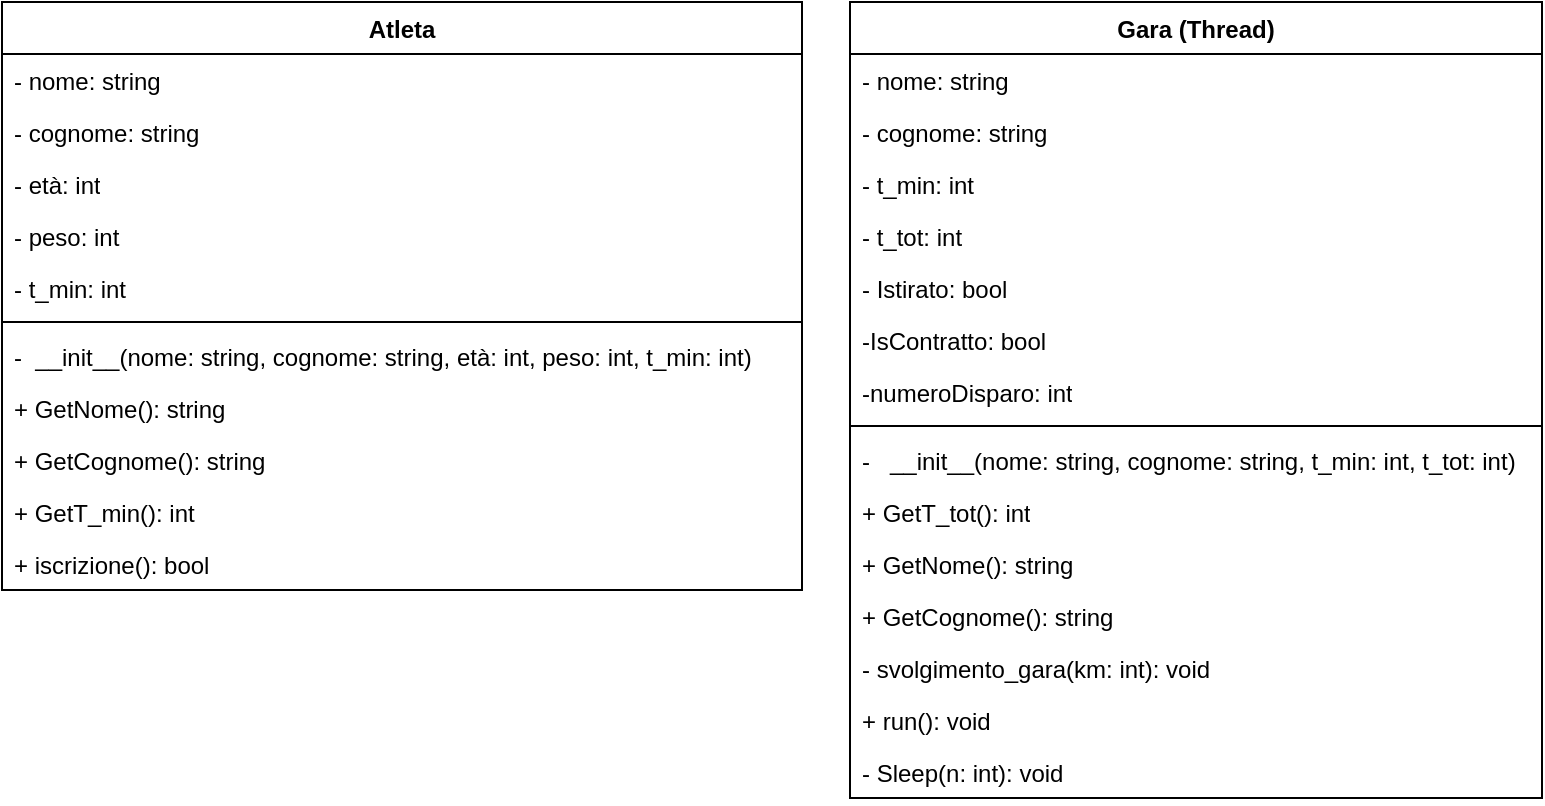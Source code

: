 <mxfile version="22.1.5" type="device">
  <diagram name="Pagina-1" id="2GEOO4kI5Y_BIrsf5pEo">
    <mxGraphModel dx="1272" dy="530" grid="1" gridSize="10" guides="1" tooltips="1" connect="1" arrows="1" fold="1" page="1" pageScale="1" pageWidth="827" pageHeight="1169" math="0" shadow="0">
      <root>
        <mxCell id="0" />
        <mxCell id="1" parent="0" />
        <mxCell id="4CucYcLi7qgc71mj-M3i-10" value="Atleta" style="swimlane;fontStyle=1;align=center;verticalAlign=top;childLayout=stackLayout;horizontal=1;startSize=26;horizontalStack=0;resizeParent=1;resizeParentMax=0;resizeLast=0;collapsible=1;marginBottom=0;whiteSpace=wrap;html=1;" parent="1" vertex="1">
          <mxGeometry x="40" y="140" width="400" height="294" as="geometry" />
        </mxCell>
        <mxCell id="4CucYcLi7qgc71mj-M3i-17" value="- nome: string" style="text;strokeColor=none;fillColor=none;align=left;verticalAlign=top;spacingLeft=4;spacingRight=4;overflow=hidden;rotatable=0;points=[[0,0.5],[1,0.5]];portConstraint=eastwest;whiteSpace=wrap;html=1;" parent="4CucYcLi7qgc71mj-M3i-10" vertex="1">
          <mxGeometry y="26" width="400" height="26" as="geometry" />
        </mxCell>
        <mxCell id="4CucYcLi7qgc71mj-M3i-18" value="- cognome: string" style="text;strokeColor=none;fillColor=none;align=left;verticalAlign=top;spacingLeft=4;spacingRight=4;overflow=hidden;rotatable=0;points=[[0,0.5],[1,0.5]];portConstraint=eastwest;whiteSpace=wrap;html=1;" parent="4CucYcLi7qgc71mj-M3i-10" vertex="1">
          <mxGeometry y="52" width="400" height="26" as="geometry" />
        </mxCell>
        <mxCell id="4CucYcLi7qgc71mj-M3i-19" value="- età: int" style="text;strokeColor=none;fillColor=none;align=left;verticalAlign=top;spacingLeft=4;spacingRight=4;overflow=hidden;rotatable=0;points=[[0,0.5],[1,0.5]];portConstraint=eastwest;whiteSpace=wrap;html=1;" parent="4CucYcLi7qgc71mj-M3i-10" vertex="1">
          <mxGeometry y="78" width="400" height="26" as="geometry" />
        </mxCell>
        <mxCell id="4CucYcLi7qgc71mj-M3i-20" value="- peso: int" style="text;strokeColor=none;fillColor=none;align=left;verticalAlign=top;spacingLeft=4;spacingRight=4;overflow=hidden;rotatable=0;points=[[0,0.5],[1,0.5]];portConstraint=eastwest;whiteSpace=wrap;html=1;" parent="4CucYcLi7qgc71mj-M3i-10" vertex="1">
          <mxGeometry y="104" width="400" height="26" as="geometry" />
        </mxCell>
        <mxCell id="4CucYcLi7qgc71mj-M3i-11" value="- t_min: int" style="text;strokeColor=none;fillColor=none;align=left;verticalAlign=top;spacingLeft=4;spacingRight=4;overflow=hidden;rotatable=0;points=[[0,0.5],[1,0.5]];portConstraint=eastwest;whiteSpace=wrap;html=1;" parent="4CucYcLi7qgc71mj-M3i-10" vertex="1">
          <mxGeometry y="130" width="400" height="26" as="geometry" />
        </mxCell>
        <mxCell id="4CucYcLi7qgc71mj-M3i-12" value="" style="line;strokeWidth=1;fillColor=none;align=left;verticalAlign=middle;spacingTop=-1;spacingLeft=3;spacingRight=3;rotatable=0;labelPosition=right;points=[];portConstraint=eastwest;strokeColor=inherit;" parent="4CucYcLi7qgc71mj-M3i-10" vertex="1">
          <mxGeometry y="156" width="400" height="8" as="geometry" />
        </mxCell>
        <mxCell id="nOn0qd3jOutAWCC7OBNA-1" value="-&amp;nbsp; __init__(nome: string, cognome: string, età: int, peso: int, t_min: int)&amp;nbsp;" style="text;strokeColor=none;fillColor=none;align=left;verticalAlign=top;spacingLeft=4;spacingRight=4;overflow=hidden;rotatable=0;points=[[0,0.5],[1,0.5]];portConstraint=eastwest;whiteSpace=wrap;html=1;" parent="4CucYcLi7qgc71mj-M3i-10" vertex="1">
          <mxGeometry y="164" width="400" height="26" as="geometry" />
        </mxCell>
        <mxCell id="4CucYcLi7qgc71mj-M3i-16" value="+ GetNome(): string" style="text;strokeColor=none;fillColor=none;align=left;verticalAlign=top;spacingLeft=4;spacingRight=4;overflow=hidden;rotatable=0;points=[[0,0.5],[1,0.5]];portConstraint=eastwest;whiteSpace=wrap;html=1;" parent="4CucYcLi7qgc71mj-M3i-10" vertex="1">
          <mxGeometry y="190" width="400" height="26" as="geometry" />
        </mxCell>
        <mxCell id="4CucYcLi7qgc71mj-M3i-21" value="+ GetCognome(): string" style="text;strokeColor=none;fillColor=none;align=left;verticalAlign=top;spacingLeft=4;spacingRight=4;overflow=hidden;rotatable=0;points=[[0,0.5],[1,0.5]];portConstraint=eastwest;whiteSpace=wrap;html=1;" parent="4CucYcLi7qgc71mj-M3i-10" vertex="1">
          <mxGeometry y="216" width="400" height="26" as="geometry" />
        </mxCell>
        <mxCell id="4CucYcLi7qgc71mj-M3i-22" value="+ GetT_min(): int&amp;nbsp;" style="text;strokeColor=none;fillColor=none;align=left;verticalAlign=top;spacingLeft=4;spacingRight=4;overflow=hidden;rotatable=0;points=[[0,0.5],[1,0.5]];portConstraint=eastwest;whiteSpace=wrap;html=1;" parent="4CucYcLi7qgc71mj-M3i-10" vertex="1">
          <mxGeometry y="242" width="400" height="26" as="geometry" />
        </mxCell>
        <mxCell id="4CucYcLi7qgc71mj-M3i-13" value="+ iscrizione(): bool" style="text;strokeColor=none;fillColor=none;align=left;verticalAlign=top;spacingLeft=4;spacingRight=4;overflow=hidden;rotatable=0;points=[[0,0.5],[1,0.5]];portConstraint=eastwest;whiteSpace=wrap;html=1;" parent="4CucYcLi7qgc71mj-M3i-10" vertex="1">
          <mxGeometry y="268" width="400" height="26" as="geometry" />
        </mxCell>
        <mxCell id="4CucYcLi7qgc71mj-M3i-23" value="Gara (Thread)" style="swimlane;fontStyle=1;align=center;verticalAlign=top;childLayout=stackLayout;horizontal=1;startSize=26;horizontalStack=0;resizeParent=1;resizeParentMax=0;resizeLast=0;collapsible=1;marginBottom=0;whiteSpace=wrap;html=1;" parent="1" vertex="1">
          <mxGeometry x="464" y="140" width="346" height="398" as="geometry" />
        </mxCell>
        <mxCell id="4CucYcLi7qgc71mj-M3i-24" value="- nome: string" style="text;strokeColor=none;fillColor=none;align=left;verticalAlign=top;spacingLeft=4;spacingRight=4;overflow=hidden;rotatable=0;points=[[0,0.5],[1,0.5]];portConstraint=eastwest;whiteSpace=wrap;html=1;" parent="4CucYcLi7qgc71mj-M3i-23" vertex="1">
          <mxGeometry y="26" width="346" height="26" as="geometry" />
        </mxCell>
        <mxCell id="4CucYcLi7qgc71mj-M3i-27" value="- cognome: string" style="text;strokeColor=none;fillColor=none;align=left;verticalAlign=top;spacingLeft=4;spacingRight=4;overflow=hidden;rotatable=0;points=[[0,0.5],[1,0.5]];portConstraint=eastwest;whiteSpace=wrap;html=1;" parent="4CucYcLi7qgc71mj-M3i-23" vertex="1">
          <mxGeometry y="52" width="346" height="26" as="geometry" />
        </mxCell>
        <mxCell id="4CucYcLi7qgc71mj-M3i-25" value="- t_min: int" style="text;strokeColor=none;fillColor=none;align=left;verticalAlign=top;spacingLeft=4;spacingRight=4;overflow=hidden;rotatable=0;points=[[0,0.5],[1,0.5]];portConstraint=eastwest;whiteSpace=wrap;html=1;" parent="4CucYcLi7qgc71mj-M3i-23" vertex="1">
          <mxGeometry y="78" width="346" height="26" as="geometry" />
        </mxCell>
        <mxCell id="4CucYcLi7qgc71mj-M3i-26" value="- t_tot: int" style="text;strokeColor=none;fillColor=none;align=left;verticalAlign=top;spacingLeft=4;spacingRight=4;overflow=hidden;rotatable=0;points=[[0,0.5],[1,0.5]];portConstraint=eastwest;whiteSpace=wrap;html=1;" parent="4CucYcLi7qgc71mj-M3i-23" vertex="1">
          <mxGeometry y="104" width="346" height="26" as="geometry" />
        </mxCell>
        <mxCell id="4CucYcLi7qgc71mj-M3i-28" value="- Istirato: bool" style="text;strokeColor=none;fillColor=none;align=left;verticalAlign=top;spacingLeft=4;spacingRight=4;overflow=hidden;rotatable=0;points=[[0,0.5],[1,0.5]];portConstraint=eastwest;whiteSpace=wrap;html=1;" parent="4CucYcLi7qgc71mj-M3i-23" vertex="1">
          <mxGeometry y="130" width="346" height="26" as="geometry" />
        </mxCell>
        <mxCell id="VbkGD6833DiLbDYgMcT1-1" value="-IsContratto&lt;span style=&quot;background-color: initial;&quot;&gt;: bool&lt;/span&gt;" style="text;strokeColor=none;fillColor=none;align=left;verticalAlign=top;spacingLeft=4;spacingRight=4;overflow=hidden;rotatable=0;points=[[0,0.5],[1,0.5]];portConstraint=eastwest;whiteSpace=wrap;html=1;" parent="4CucYcLi7qgc71mj-M3i-23" vertex="1">
          <mxGeometry y="156" width="346" height="26" as="geometry" />
        </mxCell>
        <mxCell id="VbkGD6833DiLbDYgMcT1-2" value="-numeroDisparo&lt;span style=&quot;background-color: initial;&quot;&gt;: int&lt;/span&gt;" style="text;strokeColor=none;fillColor=none;align=left;verticalAlign=top;spacingLeft=4;spacingRight=4;overflow=hidden;rotatable=0;points=[[0,0.5],[1,0.5]];portConstraint=eastwest;whiteSpace=wrap;html=1;" parent="4CucYcLi7qgc71mj-M3i-23" vertex="1">
          <mxGeometry y="182" width="346" height="26" as="geometry" />
        </mxCell>
        <mxCell id="4CucYcLi7qgc71mj-M3i-29" value="" style="line;strokeWidth=1;fillColor=none;align=left;verticalAlign=middle;spacingTop=-1;spacingLeft=3;spacingRight=3;rotatable=0;labelPosition=right;points=[];portConstraint=eastwest;strokeColor=inherit;" parent="4CucYcLi7qgc71mj-M3i-23" vertex="1">
          <mxGeometry y="208" width="346" height="8" as="geometry" />
        </mxCell>
        <mxCell id="4CucYcLi7qgc71mj-M3i-30" value="-&amp;nbsp; &amp;nbsp;__init__(nome: string, cognome: string, t_min: int, t_tot: int)" style="text;strokeColor=none;fillColor=none;align=left;verticalAlign=top;spacingLeft=4;spacingRight=4;overflow=hidden;rotatable=0;points=[[0,0.5],[1,0.5]];portConstraint=eastwest;whiteSpace=wrap;html=1;" parent="4CucYcLi7qgc71mj-M3i-23" vertex="1">
          <mxGeometry y="216" width="346" height="26" as="geometry" />
        </mxCell>
        <mxCell id="nOn0qd3jOutAWCC7OBNA-5" value="+ GetT_tot(): int" style="text;strokeColor=none;fillColor=none;align=left;verticalAlign=top;spacingLeft=4;spacingRight=4;overflow=hidden;rotatable=0;points=[[0,0.5],[1,0.5]];portConstraint=eastwest;whiteSpace=wrap;html=1;" parent="4CucYcLi7qgc71mj-M3i-23" vertex="1">
          <mxGeometry y="242" width="346" height="26" as="geometry" />
        </mxCell>
        <mxCell id="4CucYcLi7qgc71mj-M3i-31" value="+ GetNome(): string" style="text;strokeColor=none;fillColor=none;align=left;verticalAlign=top;spacingLeft=4;spacingRight=4;overflow=hidden;rotatable=0;points=[[0,0.5],[1,0.5]];portConstraint=eastwest;whiteSpace=wrap;html=1;" parent="4CucYcLi7qgc71mj-M3i-23" vertex="1">
          <mxGeometry y="268" width="346" height="26" as="geometry" />
        </mxCell>
        <mxCell id="4CucYcLi7qgc71mj-M3i-32" value="+ GetCognome(): string&amp;nbsp;" style="text;strokeColor=none;fillColor=none;align=left;verticalAlign=top;spacingLeft=4;spacingRight=4;overflow=hidden;rotatable=0;points=[[0,0.5],[1,0.5]];portConstraint=eastwest;whiteSpace=wrap;html=1;" parent="4CucYcLi7qgc71mj-M3i-23" vertex="1">
          <mxGeometry y="294" width="346" height="26" as="geometry" />
        </mxCell>
        <mxCell id="4CucYcLi7qgc71mj-M3i-37" value="- svolgimento_gara(km: int): void" style="text;strokeColor=none;fillColor=none;align=left;verticalAlign=top;spacingLeft=4;spacingRight=4;overflow=hidden;rotatable=0;points=[[0,0.5],[1,0.5]];portConstraint=eastwest;whiteSpace=wrap;html=1;" parent="4CucYcLi7qgc71mj-M3i-23" vertex="1">
          <mxGeometry y="320" width="346" height="26" as="geometry" />
        </mxCell>
        <mxCell id="4CucYcLi7qgc71mj-M3i-38" value="+ run(): void" style="text;strokeColor=none;fillColor=none;align=left;verticalAlign=top;spacingLeft=4;spacingRight=4;overflow=hidden;rotatable=0;points=[[0,0.5],[1,0.5]];portConstraint=eastwest;whiteSpace=wrap;html=1;" parent="4CucYcLi7qgc71mj-M3i-23" vertex="1">
          <mxGeometry y="346" width="346" height="26" as="geometry" />
        </mxCell>
        <mxCell id="4CucYcLi7qgc71mj-M3i-33" value="- Sleep(n: int): void" style="text;strokeColor=none;fillColor=none;align=left;verticalAlign=top;spacingLeft=4;spacingRight=4;overflow=hidden;rotatable=0;points=[[0,0.5],[1,0.5]];portConstraint=eastwest;whiteSpace=wrap;html=1;" parent="4CucYcLi7qgc71mj-M3i-23" vertex="1">
          <mxGeometry y="372" width="346" height="26" as="geometry" />
        </mxCell>
      </root>
    </mxGraphModel>
  </diagram>
</mxfile>
